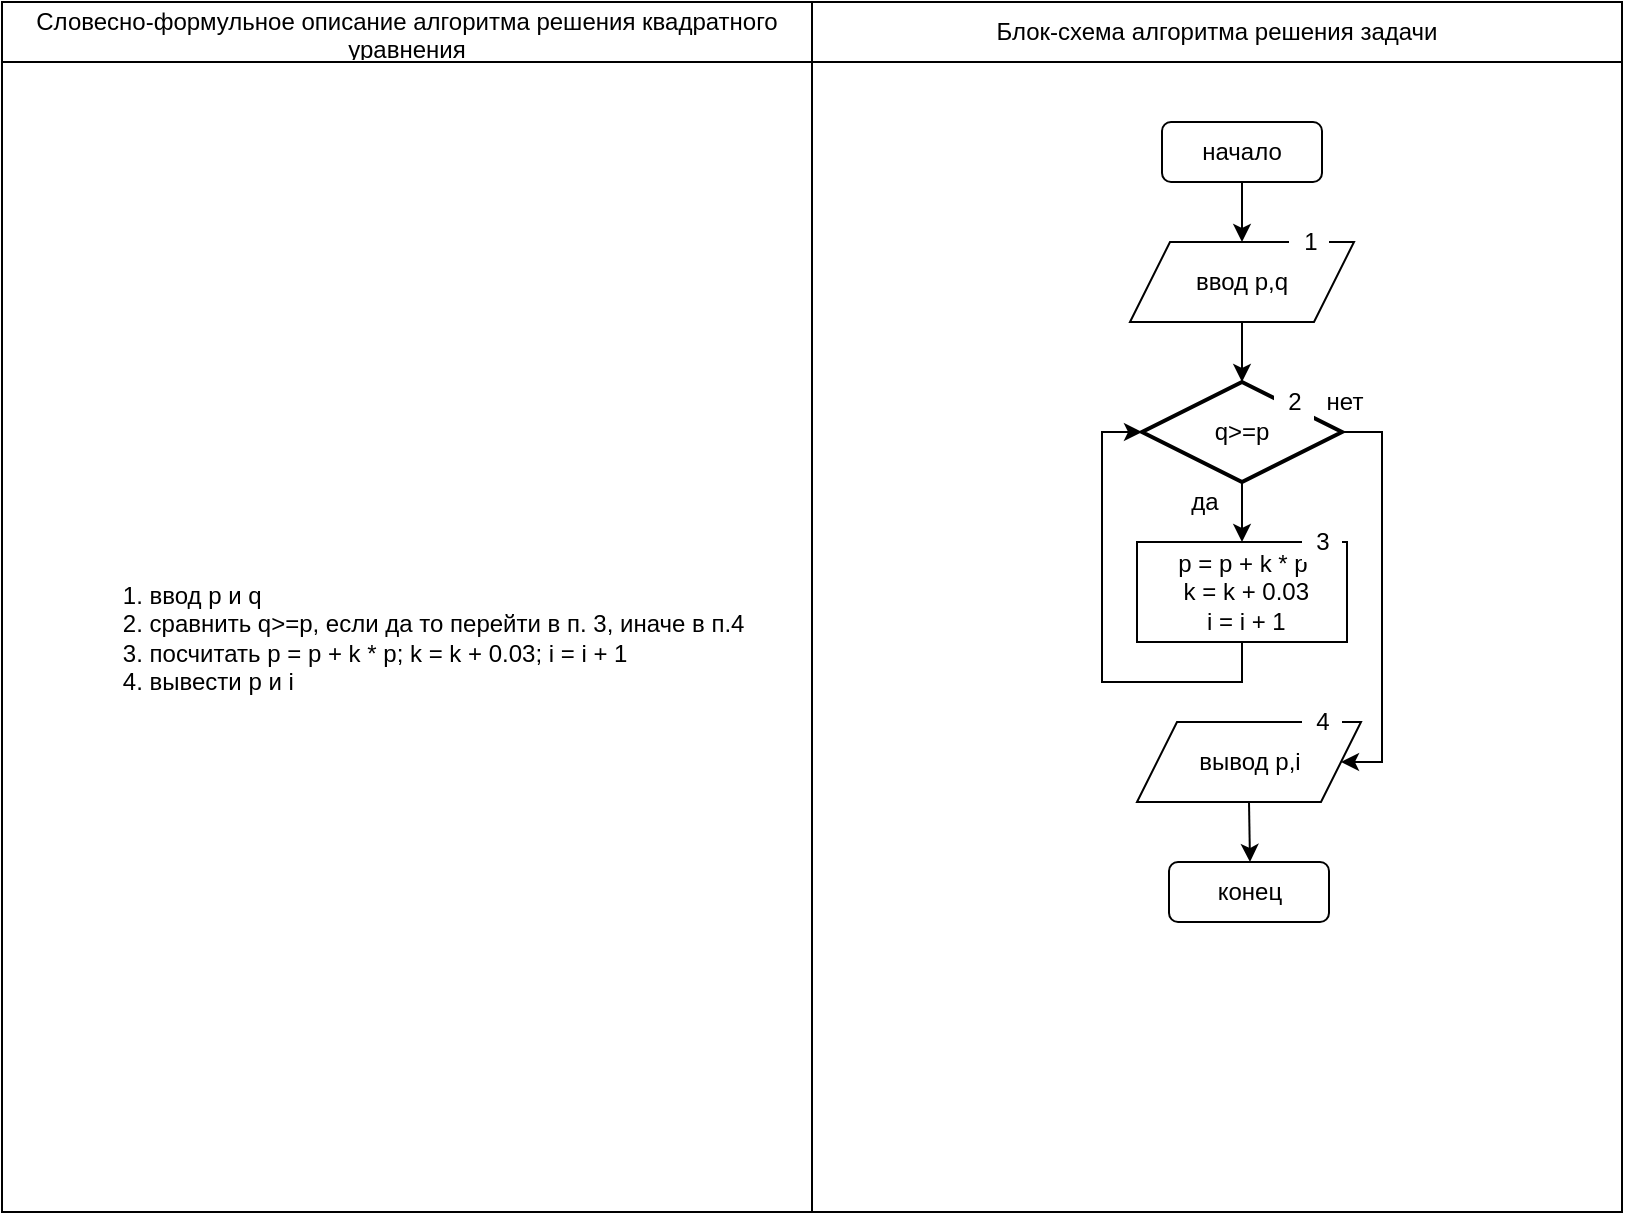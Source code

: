 <mxfile version="15.2.9" type="device"><diagram id="VQ99uRGIS6s0AITolVAd" name="Page-1"><mxGraphModel dx="1038" dy="1733" grid="1" gridSize="10" guides="1" tooltips="1" connect="1" arrows="1" fold="1" page="1" pageScale="1" pageWidth="827" pageHeight="1169" math="0" shadow="0"><root><mxCell id="0"/><mxCell id="1" parent="0"/><mxCell id="6yk-4BI13Ne4DO5M2lZQ-15" value="" style="shape=table;startSize=0;container=1;collapsible=0;childLayout=tableLayout;" vertex="1" parent="1"><mxGeometry x="10" y="-1160" width="810" height="605" as="geometry"/></mxCell><mxCell id="6yk-4BI13Ne4DO5M2lZQ-16" value="" style="shape=partialRectangle;collapsible=0;dropTarget=0;pointerEvents=0;fillColor=none;top=0;left=0;bottom=0;right=0;points=[[0,0.5],[1,0.5]];portConstraint=eastwest;" vertex="1" parent="6yk-4BI13Ne4DO5M2lZQ-15"><mxGeometry width="810" height="30" as="geometry"/></mxCell><mxCell id="6yk-4BI13Ne4DO5M2lZQ-17" value="Словесно-формульное описание алгоритма решения квадратного уравнения" style="shape=partialRectangle;html=1;whiteSpace=wrap;connectable=0;overflow=hidden;fillColor=none;top=0;left=0;bottom=0;right=0;pointerEvents=1;" vertex="1" parent="6yk-4BI13Ne4DO5M2lZQ-16"><mxGeometry width="405" height="30" as="geometry"><mxRectangle width="405" height="30" as="alternateBounds"/></mxGeometry></mxCell><mxCell id="6yk-4BI13Ne4DO5M2lZQ-18" value="Блок-схема алгоритма решения задачи" style="shape=partialRectangle;html=1;whiteSpace=wrap;connectable=0;overflow=hidden;fillColor=none;top=0;left=0;bottom=0;right=0;pointerEvents=1;" vertex="1" parent="6yk-4BI13Ne4DO5M2lZQ-16"><mxGeometry x="405" width="405" height="30" as="geometry"><mxRectangle width="405" height="30" as="alternateBounds"/></mxGeometry></mxCell><mxCell id="6yk-4BI13Ne4DO5M2lZQ-19" value="" style="shape=partialRectangle;collapsible=0;dropTarget=0;pointerEvents=0;fillColor=none;top=0;left=0;bottom=0;right=0;points=[[0,0.5],[1,0.5]];portConstraint=eastwest;" vertex="1" parent="6yk-4BI13Ne4DO5M2lZQ-15"><mxGeometry y="30" width="810" height="575" as="geometry"/></mxCell><mxCell id="6yk-4BI13Ne4DO5M2lZQ-20" value="&lt;div align=&quot;left&quot;&gt;&lt;ol&gt;&lt;li&gt;ввод p и q&lt;/li&gt;&lt;li&gt;сравнить q&amp;gt;=p, если да то перейти в п. 3, иначе в п.4&lt;/li&gt;&lt;li&gt;посчитать p = p + k * p; k = k + 0.03; i = i + 1&lt;/li&gt;&lt;li&gt;вывести p и i&lt;br&gt;&lt;/li&gt;&lt;/ol&gt;&lt;/div&gt;" style="shape=partialRectangle;html=1;whiteSpace=wrap;connectable=0;overflow=hidden;fillColor=none;top=0;left=0;bottom=0;right=0;pointerEvents=1;" vertex="1" parent="6yk-4BI13Ne4DO5M2lZQ-19"><mxGeometry width="405" height="575" as="geometry"><mxRectangle width="405" height="575" as="alternateBounds"/></mxGeometry></mxCell><mxCell id="6yk-4BI13Ne4DO5M2lZQ-21" value="" style="shape=partialRectangle;html=1;whiteSpace=wrap;connectable=0;overflow=hidden;fillColor=none;top=0;left=0;bottom=0;right=0;pointerEvents=1;" vertex="1" parent="6yk-4BI13Ne4DO5M2lZQ-19"><mxGeometry x="405" width="405" height="575" as="geometry"><mxRectangle width="405" height="575" as="alternateBounds"/></mxGeometry></mxCell><mxCell id="6yk-4BI13Ne4DO5M2lZQ-2" style="edgeStyle=orthogonalEdgeStyle;rounded=0;orthogonalLoop=1;jettySize=auto;html=1;exitX=0.5;exitY=1;exitDx=0;exitDy=0;" edge="1" parent="1" source="6yk-4BI13Ne4DO5M2lZQ-1"><mxGeometry relative="1" as="geometry"><mxPoint x="630" y="-1040" as="targetPoint"/></mxGeometry></mxCell><mxCell id="6yk-4BI13Ne4DO5M2lZQ-1" value="начало" style="rounded=1;whiteSpace=wrap;html=1;" vertex="1" parent="1"><mxGeometry x="590" y="-1100" width="80" height="30" as="geometry"/></mxCell><mxCell id="6yk-4BI13Ne4DO5M2lZQ-5" style="edgeStyle=orthogonalEdgeStyle;rounded=0;orthogonalLoop=1;jettySize=auto;html=1;exitX=0.5;exitY=1;exitDx=0;exitDy=0;" edge="1" parent="1" source="6yk-4BI13Ne4DO5M2lZQ-3"><mxGeometry relative="1" as="geometry"><mxPoint x="630" y="-970" as="targetPoint"/></mxGeometry></mxCell><mxCell id="6yk-4BI13Ne4DO5M2lZQ-3" value="ввод p,q" style="shape=parallelogram;perimeter=parallelogramPerimeter;whiteSpace=wrap;html=1;fixedSize=1;" vertex="1" parent="1"><mxGeometry x="574" y="-1040" width="112" height="40" as="geometry"/></mxCell><mxCell id="6yk-4BI13Ne4DO5M2lZQ-6" style="edgeStyle=orthogonalEdgeStyle;rounded=0;orthogonalLoop=1;jettySize=auto;html=1;exitX=0.5;exitY=1;exitDx=0;exitDy=0;exitPerimeter=0;" edge="1" parent="1" source="6yk-4BI13Ne4DO5M2lZQ-4"><mxGeometry relative="1" as="geometry"><mxPoint x="630" y="-890" as="targetPoint"/></mxGeometry></mxCell><mxCell id="6yk-4BI13Ne4DO5M2lZQ-8" style="edgeStyle=orthogonalEdgeStyle;rounded=0;orthogonalLoop=1;jettySize=auto;html=1;exitX=1;exitY=0.5;exitDx=0;exitDy=0;exitPerimeter=0;entryX=1;entryY=0.5;entryDx=0;entryDy=0;" edge="1" parent="1" source="6yk-4BI13Ne4DO5M2lZQ-4" target="6yk-4BI13Ne4DO5M2lZQ-12"><mxGeometry relative="1" as="geometry"><mxPoint x="706" y="-945" as="targetPoint"/><Array as="points"><mxPoint x="700" y="-945"/><mxPoint x="700" y="-780"/></Array></mxGeometry></mxCell><mxCell id="6yk-4BI13Ne4DO5M2lZQ-4" value="q&amp;gt;=p" style="strokeWidth=2;html=1;shape=mxgraph.flowchart.decision;whiteSpace=wrap;fontFamily=Helvetica;" vertex="1" parent="1"><mxGeometry x="580" y="-970" width="100" height="50" as="geometry"/></mxCell><mxCell id="6yk-4BI13Ne4DO5M2lZQ-7" value="да" style="text;html=1;align=center;verticalAlign=middle;resizable=0;points=[];autosize=1;strokeColor=none;fillColor=none;" vertex="1" parent="1"><mxGeometry x="596" y="-920" width="30" height="20" as="geometry"/></mxCell><mxCell id="6yk-4BI13Ne4DO5M2lZQ-9" value="нет" style="text;html=1;align=center;verticalAlign=middle;resizable=0;points=[];autosize=1;strokeColor=none;fillColor=none;" vertex="1" parent="1"><mxGeometry x="666" y="-970" width="30" height="20" as="geometry"/></mxCell><mxCell id="6yk-4BI13Ne4DO5M2lZQ-11" style="edgeStyle=orthogonalEdgeStyle;rounded=0;orthogonalLoop=1;jettySize=auto;html=1;exitX=0.5;exitY=1;exitDx=0;exitDy=0;entryX=0;entryY=0.5;entryDx=0;entryDy=0;entryPerimeter=0;" edge="1" parent="1" source="6yk-4BI13Ne4DO5M2lZQ-10" target="6yk-4BI13Ne4DO5M2lZQ-4"><mxGeometry relative="1" as="geometry"/></mxCell><mxCell id="6yk-4BI13Ne4DO5M2lZQ-10" value="p = p + k * p&lt;br&gt;&amp;nbsp;k = k + 0.03&lt;br&gt;&amp;nbsp;i = i + 1" style="rounded=0;whiteSpace=wrap;html=1;" vertex="1" parent="1"><mxGeometry x="577.5" y="-890" width="105" height="50" as="geometry"/></mxCell><mxCell id="6yk-4BI13Ne4DO5M2lZQ-13" style="edgeStyle=orthogonalEdgeStyle;rounded=0;orthogonalLoop=1;jettySize=auto;html=1;exitX=0.5;exitY=1;exitDx=0;exitDy=0;" edge="1" parent="1" source="6yk-4BI13Ne4DO5M2lZQ-12"><mxGeometry relative="1" as="geometry"><mxPoint x="634" y="-730" as="targetPoint"/></mxGeometry></mxCell><mxCell id="6yk-4BI13Ne4DO5M2lZQ-12" value="вывод p,i" style="shape=parallelogram;perimeter=parallelogramPerimeter;whiteSpace=wrap;html=1;fixedSize=1;" vertex="1" parent="1"><mxGeometry x="577.5" y="-800" width="112" height="40" as="geometry"/></mxCell><mxCell id="6yk-4BI13Ne4DO5M2lZQ-14" value="конец" style="rounded=1;whiteSpace=wrap;html=1;" vertex="1" parent="1"><mxGeometry x="593.5" y="-730" width="80" height="30" as="geometry"/></mxCell><mxCell id="6yk-4BI13Ne4DO5M2lZQ-22" value="1" style="text;html=1;align=center;verticalAlign=middle;resizable=0;points=[];autosize=1;strokeColor=none;fillColor=#FFFFFF;" vertex="1" parent="1"><mxGeometry x="653.5" y="-1050" width="20" height="20" as="geometry"/></mxCell><mxCell id="6yk-4BI13Ne4DO5M2lZQ-23" value="2" style="text;html=1;align=center;verticalAlign=middle;resizable=0;points=[];autosize=1;strokeColor=none;fillColor=#FFFFFF;" vertex="1" parent="1"><mxGeometry x="646" y="-970" width="20" height="20" as="geometry"/></mxCell><mxCell id="6yk-4BI13Ne4DO5M2lZQ-24" value="3" style="text;html=1;align=center;verticalAlign=middle;resizable=0;points=[];autosize=1;strokeColor=none;fillColor=#FFFFFF;" vertex="1" parent="1"><mxGeometry x="660" y="-900" width="20" height="20" as="geometry"/></mxCell><mxCell id="6yk-4BI13Ne4DO5M2lZQ-25" value="4" style="text;html=1;align=center;verticalAlign=middle;resizable=0;points=[];autosize=1;strokeColor=none;fillColor=#FFFFFF;" vertex="1" parent="1"><mxGeometry x="660" y="-810" width="20" height="20" as="geometry"/></mxCell></root></mxGraphModel></diagram></mxfile>